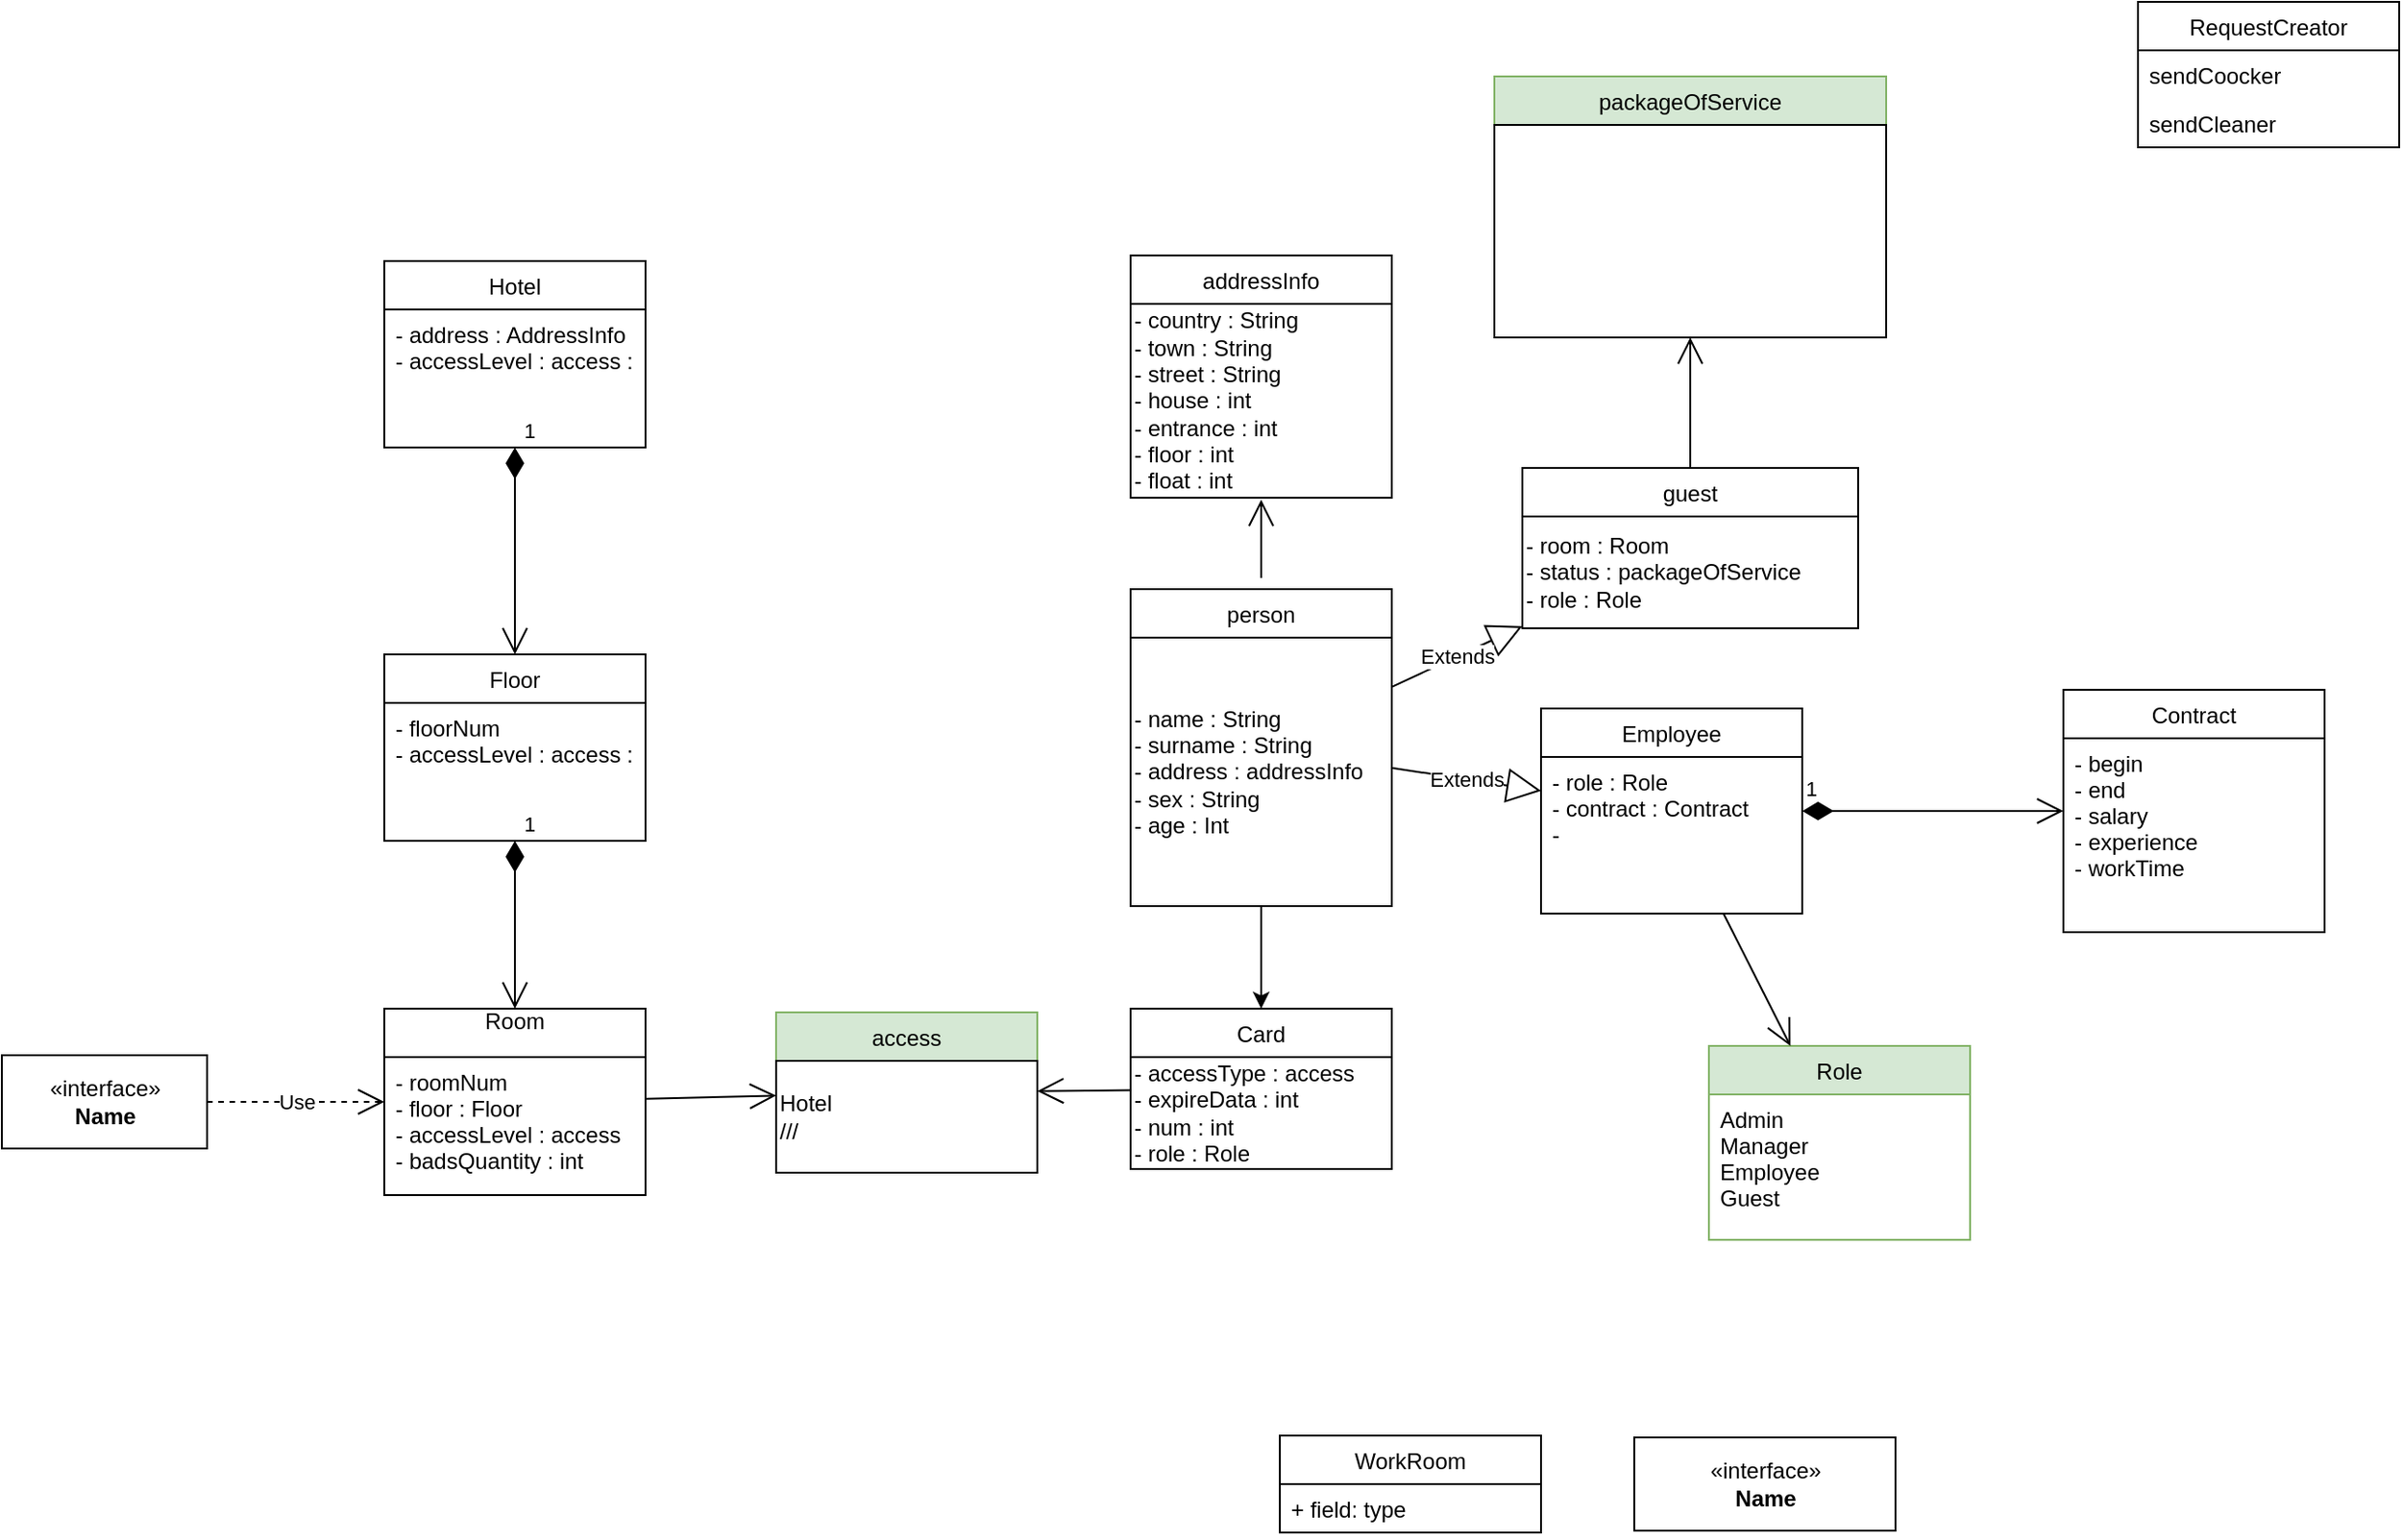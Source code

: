 <mxfile version="16.5.1" type="device"><diagram id="C5RBs43oDa-KdzZeNtuy" name="Page-1"><mxGraphModel dx="816" dy="641" grid="1" gridSize="10" guides="1" tooltips="1" connect="1" arrows="1" fold="1" page="1" pageScale="1" pageWidth="1169" pageHeight="1654" math="0" shadow="0"><root><mxCell id="WIyWlLk6GJQsqaUBKTNV-0"/><mxCell id="WIyWlLk6GJQsqaUBKTNV-1" parent="WIyWlLk6GJQsqaUBKTNV-0"/><mxCell id="pl0eV4LuxjBtjCWhGdW3-1" value="Room&#10;" style="swimlane;fontStyle=0;childLayout=stackLayout;horizontal=1;startSize=26;fillColor=none;horizontalStack=0;resizeParent=1;resizeParentMax=0;resizeLast=0;collapsible=1;marginBottom=0;" parent="WIyWlLk6GJQsqaUBKTNV-1" vertex="1"><mxGeometry x="790" y="770" width="140" height="100" as="geometry"/></mxCell><mxCell id="pl0eV4LuxjBtjCWhGdW3-2" value="- roomNum&#10;- floor : Floor&#10;- accessLevel : access&#10;- badsQuantity : int" style="text;strokeColor=default;fillColor=none;align=left;verticalAlign=top;spacingLeft=4;spacingRight=4;overflow=hidden;rotatable=0;points=[[0,0.5],[1,0.5]];portConstraint=eastwest;" parent="pl0eV4LuxjBtjCWhGdW3-1" vertex="1"><mxGeometry y="26" width="140" height="74" as="geometry"/></mxCell><mxCell id="pl0eV4LuxjBtjCWhGdW3-5" value="Card" style="swimlane;fontStyle=0;childLayout=stackLayout;horizontal=1;startSize=26;fillColor=none;horizontalStack=0;resizeParent=1;resizeParentMax=0;resizeLast=0;collapsible=1;marginBottom=0;" parent="WIyWlLk6GJQsqaUBKTNV-1" vertex="1"><mxGeometry x="1190" y="770" width="140" height="86" as="geometry"/></mxCell><mxCell id="pl0eV4LuxjBtjCWhGdW3-172" value="- accessType : access&lt;br&gt;- expireData : int&lt;br&gt;- num : int&lt;br&gt;- role : Role" style="rounded=0;whiteSpace=wrap;html=1;strokeColor=default;fillColor=none;align=left;" parent="pl0eV4LuxjBtjCWhGdW3-5" vertex="1"><mxGeometry y="26" width="140" height="60" as="geometry"/></mxCell><mxCell id="pl0eV4LuxjBtjCWhGdW3-20" value="guest" style="swimlane;fontStyle=0;childLayout=stackLayout;horizontal=1;startSize=26;fillColor=none;horizontalStack=0;resizeParent=1;resizeParentMax=0;resizeLast=0;collapsible=1;marginBottom=0;" parent="WIyWlLk6GJQsqaUBKTNV-1" vertex="1"><mxGeometry x="1400" y="480" width="180" height="86" as="geometry"/></mxCell><mxCell id="pl0eV4LuxjBtjCWhGdW3-175" value="- room : Room&lt;br&gt;- status : packageOfService&lt;br&gt;- role : Role" style="rounded=0;whiteSpace=wrap;html=1;strokeColor=default;fillColor=none;align=left;" parent="pl0eV4LuxjBtjCWhGdW3-20" vertex="1"><mxGeometry y="26" width="180" height="60" as="geometry"/></mxCell><mxCell id="pl0eV4LuxjBtjCWhGdW3-24" value="Employee" style="swimlane;fontStyle=0;childLayout=stackLayout;horizontal=1;startSize=26;fillColor=none;horizontalStack=0;resizeParent=1;resizeParentMax=0;resizeLast=0;collapsible=1;marginBottom=0;" parent="WIyWlLk6GJQsqaUBKTNV-1" vertex="1"><mxGeometry x="1410" y="609" width="140" height="110" as="geometry"/></mxCell><mxCell id="pl0eV4LuxjBtjCWhGdW3-25" value="- role : Role&#10;- contract : Contract&#10;- " style="text;strokeColor=default;fillColor=none;align=left;verticalAlign=top;spacingLeft=4;spacingRight=4;overflow=hidden;rotatable=0;points=[[0,0.5],[1,0.5]];portConstraint=eastwest;" parent="pl0eV4LuxjBtjCWhGdW3-24" vertex="1"><mxGeometry y="26" width="140" height="84" as="geometry"/></mxCell><object label="person" id="pl0eV4LuxjBtjCWhGdW3-36"><mxCell style="swimlane;fontStyle=0;childLayout=stackLayout;horizontal=1;startSize=26;fillColor=none;horizontalStack=0;resizeParent=1;resizeParentMax=0;resizeLast=0;collapsible=1;marginBottom=0;" parent="WIyWlLk6GJQsqaUBKTNV-1" vertex="1"><mxGeometry x="1190" y="545" width="140" height="170" as="geometry"/></mxCell></object><mxCell id="pl0eV4LuxjBtjCWhGdW3-160" value="- name : String&lt;br&gt;- surname : String&lt;br&gt;- address : addressInfo&lt;br&gt;- sex : String&lt;br&gt;- age : Int" style="rounded=0;whiteSpace=wrap;html=1;strokeColor=default;fillColor=none;align=left;" parent="pl0eV4LuxjBtjCWhGdW3-36" vertex="1"><mxGeometry y="26" width="140" height="144" as="geometry"/></mxCell><mxCell id="pl0eV4LuxjBtjCWhGdW3-60" value="access" style="swimlane;fontStyle=0;childLayout=stackLayout;horizontal=1;startSize=26;fillColor=#d5e8d4;horizontalStack=0;resizeParent=1;resizeParentMax=0;resizeLast=0;collapsible=1;marginBottom=0;strokeColor=#82b366;" parent="WIyWlLk6GJQsqaUBKTNV-1" vertex="1"><mxGeometry x="1000" y="772" width="140" height="86" as="geometry"/></mxCell><mxCell id="pl0eV4LuxjBtjCWhGdW3-171" value="Hotel&lt;br&gt;///" style="rounded=0;whiteSpace=wrap;html=1;strokeColor=default;fillColor=none;align=left;" parent="pl0eV4LuxjBtjCWhGdW3-60" vertex="1"><mxGeometry y="26" width="140" height="60" as="geometry"/></mxCell><mxCell id="pl0eV4LuxjBtjCWhGdW3-72" value="Extends" style="endArrow=block;endSize=16;endFill=0;html=1;rounded=0;" parent="WIyWlLk6GJQsqaUBKTNV-1" source="pl0eV4LuxjBtjCWhGdW3-36" target="pl0eV4LuxjBtjCWhGdW3-20" edge="1"><mxGeometry width="160" relative="1" as="geometry"><mxPoint x="1850" y="844" as="sourcePoint"/><mxPoint x="2010" y="844" as="targetPoint"/></mxGeometry></mxCell><mxCell id="pl0eV4LuxjBtjCWhGdW3-73" value="Extends" style="endArrow=block;endSize=16;endFill=0;html=1;rounded=0;" parent="WIyWlLk6GJQsqaUBKTNV-1" source="pl0eV4LuxjBtjCWhGdW3-36" target="pl0eV4LuxjBtjCWhGdW3-24" edge="1"><mxGeometry width="160" relative="1" as="geometry"><mxPoint x="1850" y="844" as="sourcePoint"/><mxPoint x="2010" y="844" as="targetPoint"/></mxGeometry></mxCell><mxCell id="pl0eV4LuxjBtjCWhGdW3-109" value="" style="endArrow=open;endFill=1;endSize=12;html=1;rounded=0;elbow=vertical;" parent="WIyWlLk6GJQsqaUBKTNV-1" source="pl0eV4LuxjBtjCWhGdW3-1" target="pl0eV4LuxjBtjCWhGdW3-60" edge="1"><mxGeometry width="160" relative="1" as="geometry"><mxPoint x="800" y="480" as="sourcePoint"/><mxPoint x="960" y="480" as="targetPoint"/></mxGeometry></mxCell><mxCell id="pl0eV4LuxjBtjCWhGdW3-110" value="packageOfService" style="swimlane;fontStyle=0;childLayout=stackLayout;horizontal=1;startSize=26;fillColor=#d5e8d4;horizontalStack=0;resizeParent=1;resizeParentMax=0;resizeLast=0;collapsible=1;marginBottom=0;strokeColor=#82b366;" parent="WIyWlLk6GJQsqaUBKTNV-1" vertex="1"><mxGeometry x="1385" y="270" width="210" height="140" as="geometry"/></mxCell><mxCell id="UdkVO-LQRuB7PRyqrmWP-8" value="" style="text;strokeColor=default;fillColor=none;align=left;verticalAlign=top;spacingLeft=4;spacingRight=4;overflow=hidden;rotatable=0;points=[[0,0.5],[1,0.5]];portConstraint=eastwest;" parent="pl0eV4LuxjBtjCWhGdW3-110" vertex="1"><mxGeometry y="26" width="210" height="114" as="geometry"/></mxCell><mxCell id="pl0eV4LuxjBtjCWhGdW3-132" value="" style="endArrow=open;endFill=1;endSize=12;html=1;rounded=0;" parent="WIyWlLk6GJQsqaUBKTNV-1" source="pl0eV4LuxjBtjCWhGdW3-5" target="pl0eV4LuxjBtjCWhGdW3-60" edge="1"><mxGeometry width="160" relative="1" as="geometry"><mxPoint x="1145" y="1412" as="sourcePoint"/><mxPoint x="1305" y="1412" as="targetPoint"/></mxGeometry></mxCell><mxCell id="pl0eV4LuxjBtjCWhGdW3-162" value="addressInfo" style="swimlane;fontStyle=0;childLayout=stackLayout;horizontal=1;startSize=26;fillColor=none;horizontalStack=0;resizeParent=1;resizeParentMax=0;resizeLast=0;collapsible=1;marginBottom=0;strokeColor=default;" parent="WIyWlLk6GJQsqaUBKTNV-1" vertex="1"><mxGeometry x="1190" y="366" width="140" height="130" as="geometry"/></mxCell><mxCell id="pl0eV4LuxjBtjCWhGdW3-173" value="- country : String&lt;br&gt;- town : String&lt;br&gt;- street : String&lt;br&gt;- house : int&lt;br&gt;- entrance : int&lt;br&gt;- floor : int&lt;br&gt;- float : int" style="rounded=0;whiteSpace=wrap;html=1;strokeColor=default;fillColor=none;align=left;" parent="pl0eV4LuxjBtjCWhGdW3-162" vertex="1"><mxGeometry y="26" width="140" height="104" as="geometry"/></mxCell><mxCell id="pl0eV4LuxjBtjCWhGdW3-166" value="" style="endArrow=open;endFill=1;endSize=12;html=1;rounded=0;sourcePerimeterSpacing=6;targetPerimeterSpacing=1;strokeWidth=1;elbow=vertical;" parent="WIyWlLk6GJQsqaUBKTNV-1" source="pl0eV4LuxjBtjCWhGdW3-36" target="pl0eV4LuxjBtjCWhGdW3-162" edge="1"><mxGeometry width="160" relative="1" as="geometry"><mxPoint x="910" y="500" as="sourcePoint"/><mxPoint x="1070" y="500" as="targetPoint"/></mxGeometry></mxCell><mxCell id="LgBFhtEaI9q1x-k2meTP-0" value="" style="endArrow=classic;html=1;rounded=0;" parent="WIyWlLk6GJQsqaUBKTNV-1" source="pl0eV4LuxjBtjCWhGdW3-36" target="pl0eV4LuxjBtjCWhGdW3-5" edge="1"><mxGeometry width="50" height="50" relative="1" as="geometry"><mxPoint x="1289.076" y="695" as="sourcePoint"/><mxPoint x="1410" y="680" as="targetPoint"/></mxGeometry></mxCell><mxCell id="ZgPrr60_gyUlCEyF_aHS-0" value="Floor" style="swimlane;fontStyle=0;childLayout=stackLayout;horizontal=1;startSize=26;fillColor=none;horizontalStack=0;resizeParent=1;resizeParentMax=0;resizeLast=0;collapsible=1;marginBottom=0;" parent="WIyWlLk6GJQsqaUBKTNV-1" vertex="1"><mxGeometry x="790" y="580" width="140" height="100" as="geometry"/></mxCell><mxCell id="ZgPrr60_gyUlCEyF_aHS-10" value="- floorNum&#10;- accessLevel : access :" style="text;strokeColor=default;fillColor=none;align=left;verticalAlign=top;spacingLeft=4;spacingRight=4;overflow=hidden;rotatable=0;points=[[0,0.5],[1,0.5]];portConstraint=eastwest;" parent="ZgPrr60_gyUlCEyF_aHS-0" vertex="1"><mxGeometry y="26" width="140" height="74" as="geometry"/></mxCell><mxCell id="ZgPrr60_gyUlCEyF_aHS-4" value="Hotel" style="swimlane;fontStyle=0;childLayout=stackLayout;horizontal=1;startSize=26;fillColor=none;horizontalStack=0;resizeParent=1;resizeParentMax=0;resizeLast=0;collapsible=1;marginBottom=0;" parent="WIyWlLk6GJQsqaUBKTNV-1" vertex="1"><mxGeometry x="790" y="369" width="140" height="100" as="geometry"/></mxCell><mxCell id="ZgPrr60_gyUlCEyF_aHS-11" value="- address : AddressInfo&#10;- accessLevel : access :" style="text;strokeColor=default;fillColor=none;align=left;verticalAlign=top;spacingLeft=4;spacingRight=4;overflow=hidden;rotatable=0;points=[[0,0.5],[1,0.5]];portConstraint=eastwest;" parent="ZgPrr60_gyUlCEyF_aHS-4" vertex="1"><mxGeometry y="26" width="140" height="74" as="geometry"/></mxCell><mxCell id="ZgPrr60_gyUlCEyF_aHS-8" value="1" style="endArrow=open;html=1;endSize=12;startArrow=diamondThin;startSize=14;startFill=1;align=left;verticalAlign=bottom;rounded=0;" parent="WIyWlLk6GJQsqaUBKTNV-1" source="ZgPrr60_gyUlCEyF_aHS-0" target="pl0eV4LuxjBtjCWhGdW3-1" edge="1"><mxGeometry x="-1" y="3" relative="1" as="geometry"><mxPoint x="590" y="730" as="sourcePoint"/><mxPoint x="750" y="730" as="targetPoint"/></mxGeometry></mxCell><mxCell id="ZgPrr60_gyUlCEyF_aHS-9" value="1" style="endArrow=open;html=1;endSize=12;startArrow=diamondThin;startSize=14;startFill=1;align=left;verticalAlign=bottom;rounded=0;" parent="WIyWlLk6GJQsqaUBKTNV-1" source="ZgPrr60_gyUlCEyF_aHS-4" target="ZgPrr60_gyUlCEyF_aHS-0" edge="1"><mxGeometry x="-1" y="3" relative="1" as="geometry"><mxPoint x="590" y="730" as="sourcePoint"/><mxPoint x="750" y="730" as="targetPoint"/></mxGeometry></mxCell><mxCell id="KF6qZ7OTJHu1wUDytnpw-0" value="Contract" style="swimlane;fontStyle=0;childLayout=stackLayout;horizontal=1;startSize=26;fillColor=none;horizontalStack=0;resizeParent=1;resizeParentMax=0;resizeLast=0;collapsible=1;marginBottom=0;" parent="WIyWlLk6GJQsqaUBKTNV-1" vertex="1"><mxGeometry x="1690" y="599" width="140" height="130" as="geometry"/></mxCell><mxCell id="KF6qZ7OTJHu1wUDytnpw-1" value="- begin&#10;- end&#10;- salary&#10;- experience&#10;- workTime&#10;" style="text;strokeColor=none;fillColor=none;align=left;verticalAlign=top;spacingLeft=4;spacingRight=4;overflow=hidden;rotatable=0;points=[[0,0.5],[1,0.5]];portConstraint=eastwest;" parent="KF6qZ7OTJHu1wUDytnpw-0" vertex="1"><mxGeometry y="26" width="140" height="104" as="geometry"/></mxCell><mxCell id="KF6qZ7OTJHu1wUDytnpw-4" value="Role" style="swimlane;fontStyle=0;childLayout=stackLayout;horizontal=1;startSize=26;fillColor=#d5e8d4;horizontalStack=0;resizeParent=1;resizeParentMax=0;resizeLast=0;collapsible=1;marginBottom=0;strokeColor=#82b366;" parent="WIyWlLk6GJQsqaUBKTNV-1" vertex="1"><mxGeometry x="1500" y="790" width="140" height="104" as="geometry"/></mxCell><mxCell id="KF6qZ7OTJHu1wUDytnpw-6" value="Admin&#10;Manager&#10;Employee&#10;Guest" style="text;strokeColor=none;fillColor=none;align=left;verticalAlign=top;spacingLeft=4;spacingRight=4;overflow=hidden;rotatable=0;points=[[0,0.5],[1,0.5]];portConstraint=eastwest;" parent="KF6qZ7OTJHu1wUDytnpw-4" vertex="1"><mxGeometry y="26" width="140" height="78" as="geometry"/></mxCell><mxCell id="KF6qZ7OTJHu1wUDytnpw-10" value="" style="endArrow=open;endFill=1;endSize=12;html=1;rounded=0;" parent="WIyWlLk6GJQsqaUBKTNV-1" source="pl0eV4LuxjBtjCWhGdW3-24" target="KF6qZ7OTJHu1wUDytnpw-4" edge="1"><mxGeometry width="160" relative="1" as="geometry"><mxPoint x="1360" y="720" as="sourcePoint"/><mxPoint x="1520" y="720" as="targetPoint"/></mxGeometry></mxCell><mxCell id="KF6qZ7OTJHu1wUDytnpw-11" value="" style="endArrow=open;endFill=1;endSize=12;html=1;rounded=0;" parent="WIyWlLk6GJQsqaUBKTNV-1" source="pl0eV4LuxjBtjCWhGdW3-20" target="pl0eV4LuxjBtjCWhGdW3-110" edge="1"><mxGeometry width="160" relative="1" as="geometry"><mxPoint x="1360" y="720" as="sourcePoint"/><mxPoint x="1520" y="720" as="targetPoint"/></mxGeometry></mxCell><mxCell id="KF6qZ7OTJHu1wUDytnpw-12" value="1" style="endArrow=open;html=1;endSize=12;startArrow=diamondThin;startSize=14;startFill=1;align=left;verticalAlign=bottom;rounded=0;" parent="WIyWlLk6GJQsqaUBKTNV-1" source="pl0eV4LuxjBtjCWhGdW3-24" target="KF6qZ7OTJHu1wUDytnpw-0" edge="1"><mxGeometry x="-1" y="3" relative="1" as="geometry"><mxPoint x="1530" y="660" as="sourcePoint"/><mxPoint x="1690" y="660" as="targetPoint"/></mxGeometry></mxCell><mxCell id="dpI8a7KGcPmQz55TfPX_-0" value="WorkRoom" style="swimlane;fontStyle=0;childLayout=stackLayout;horizontal=1;startSize=26;fillColor=none;horizontalStack=0;resizeParent=1;resizeParentMax=0;resizeLast=0;collapsible=1;marginBottom=0;" vertex="1" parent="WIyWlLk6GJQsqaUBKTNV-1"><mxGeometry x="1270" y="999" width="140" height="52" as="geometry"/></mxCell><mxCell id="dpI8a7KGcPmQz55TfPX_-1" value="+ field: type" style="text;strokeColor=none;fillColor=none;align=left;verticalAlign=top;spacingLeft=4;spacingRight=4;overflow=hidden;rotatable=0;points=[[0,0.5],[1,0.5]];portConstraint=eastwest;" vertex="1" parent="dpI8a7KGcPmQz55TfPX_-0"><mxGeometry y="26" width="140" height="26" as="geometry"/></mxCell><mxCell id="KF6qZ7OTJHu1wUDytnpw-17" value="&amp;laquo;interface&amp;raquo;&lt;br&gt;&lt;b&gt;Name&lt;/b&gt;" style="html=1;" parent="WIyWlLk6GJQsqaUBKTNV-1" vertex="1"><mxGeometry x="1460" y="1000" width="140" height="50" as="geometry"/></mxCell><mxCell id="dpI8a7KGcPmQz55TfPX_-4" value="&amp;laquo;interface&amp;raquo;&lt;br&gt;&lt;b&gt;Name&lt;/b&gt;" style="html=1;fillColor=none;" vertex="1" parent="WIyWlLk6GJQsqaUBKTNV-1"><mxGeometry x="585" y="795" width="110" height="50" as="geometry"/></mxCell><mxCell id="dpI8a7KGcPmQz55TfPX_-6" value="Use" style="endArrow=open;endSize=12;dashed=1;html=1;rounded=0;" edge="1" parent="WIyWlLk6GJQsqaUBKTNV-1" source="dpI8a7KGcPmQz55TfPX_-4" target="pl0eV4LuxjBtjCWhGdW3-1"><mxGeometry width="160" relative="1" as="geometry"><mxPoint x="790" y="800" as="sourcePoint"/><mxPoint x="950" y="800" as="targetPoint"/></mxGeometry></mxCell><mxCell id="dpI8a7KGcPmQz55TfPX_-7" value="RequestCreator" style="swimlane;fontStyle=0;childLayout=stackLayout;horizontal=1;startSize=26;fillColor=none;horizontalStack=0;resizeParent=1;resizeParentMax=0;resizeLast=0;collapsible=1;marginBottom=0;" vertex="1" parent="WIyWlLk6GJQsqaUBKTNV-1"><mxGeometry x="1730" y="230" width="140" height="78" as="geometry"/></mxCell><mxCell id="dpI8a7KGcPmQz55TfPX_-8" value="sendCoocker" style="text;strokeColor=none;fillColor=none;align=left;verticalAlign=top;spacingLeft=4;spacingRight=4;overflow=hidden;rotatable=0;points=[[0,0.5],[1,0.5]];portConstraint=eastwest;" vertex="1" parent="dpI8a7KGcPmQz55TfPX_-7"><mxGeometry y="26" width="140" height="26" as="geometry"/></mxCell><mxCell id="dpI8a7KGcPmQz55TfPX_-9" value="sendCleaner" style="text;strokeColor=none;fillColor=none;align=left;verticalAlign=top;spacingLeft=4;spacingRight=4;overflow=hidden;rotatable=0;points=[[0,0.5],[1,0.5]];portConstraint=eastwest;" vertex="1" parent="dpI8a7KGcPmQz55TfPX_-7"><mxGeometry y="52" width="140" height="26" as="geometry"/></mxCell></root></mxGraphModel></diagram></mxfile>